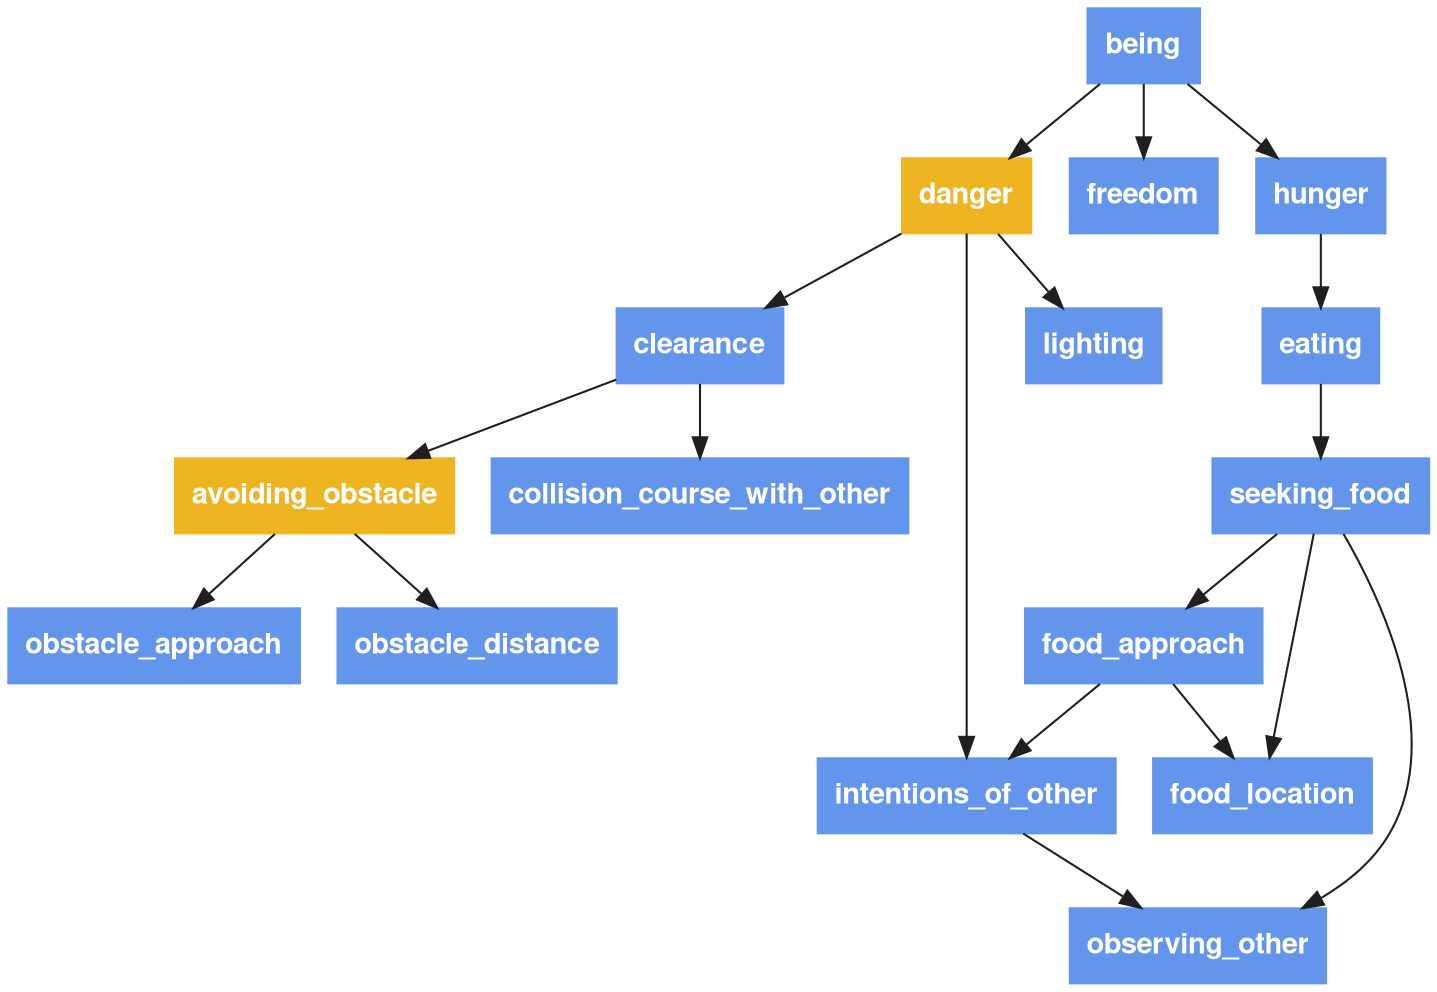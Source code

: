 digraph G {

  v0 [label="avoiding_obstacle",fontname="helvetica bold",style="filled",fillcolor="goldenrod2",color="goldenrod2",fontcolor="white",shape="box"]
  v1 [label="being",fontname="helvetica bold",style="filled",fillcolor="cornflowerblue",color="cornflowerblue",fontcolor="white",shape="box"]
  v2 [label="clearance",fontname="helvetica bold",style="filled",fillcolor="cornflowerblue",color="cornflowerblue",fontcolor="white",shape="box"]
  v3 [label="collision_course_with_other",fontname="helvetica bold",style="filled",fillcolor="cornflowerblue",color="cornflowerblue",fontcolor="white",shape="box"]
  v4 [label="danger",fontname="helvetica bold",style="filled",fillcolor="goldenrod2",color="goldenrod2",fontcolor="white",shape="box"]
  v5 [label="eating",fontname="helvetica bold",style="filled",fillcolor="cornflowerblue",color="cornflowerblue",fontcolor="white",shape="box"]
  v6 [label="food_approach",fontname="helvetica bold",style="filled",fillcolor="cornflowerblue",color="cornflowerblue",fontcolor="white",shape="box"]
  v7 [label="freedom",fontname="helvetica bold",style="filled",fillcolor="cornflowerblue",color="cornflowerblue",fontcolor="white",shape="box"]
  v8 [label="hunger",fontname="helvetica bold",style="filled",fillcolor="cornflowerblue",color="cornflowerblue",fontcolor="white",shape="box"]
  v9 [label="intentions_of_other",fontname="helvetica bold",style="filled",fillcolor="cornflowerblue",color="cornflowerblue",fontcolor="white",shape="box"]
  v10 [label="lighting",fontname="helvetica bold",style="filled",fillcolor="cornflowerblue",color="cornflowerblue",fontcolor="white",shape="box"]
  v11 [label="observing_other",fontname="helvetica bold",style="filled",fillcolor="cornflowerblue",color="cornflowerblue",fontcolor="white",shape="box"]
  v12 [label="obstacle_approach",fontname="helvetica bold",style="filled",fillcolor="cornflowerblue",color="cornflowerblue",fontcolor="white",shape="box"]
  v13 [label="obstacle_distance",fontname="helvetica bold",style="filled",fillcolor="cornflowerblue",color="cornflowerblue",fontcolor="white",shape="box"]
  v14 [label="seeking_food",fontname="helvetica bold",style="filled",fillcolor="cornflowerblue",color="cornflowerblue",fontcolor="white",shape="box"]
  v15 [label="food_location",fontname="helvetica bold",style="filled",fillcolor="cornflowerblue",color="cornflowerblue",fontcolor="white",shape="box"]

  v0 -> v12 [color="gray12"]
  v0 -> v13 [color="gray12"]
  v1 -> v4 [color="gray12"]
  v1 -> v8 [color="gray12"]
  v1 -> v7 [color="gray12"]
  v2 -> v0 [color="gray12"]
  v2 -> v3 [color="gray12"]
  v4 -> v2 [color="gray12"]
  v4 -> v10 [color="gray12"]
  v4 -> v9 [color="gray12"]
  v5 -> v14 [color="gray12"]
  v6 -> v9 [color="gray12"]
  v6 -> v15 [color="gray12"]
  v8 -> v5 [color="gray12"]
  v9 -> v11 [color="gray12"]
  v14 -> v6 [color="gray12"]
  v14 -> v15 [color="gray12"]
  v14 -> v11 [color="gray12"]

}